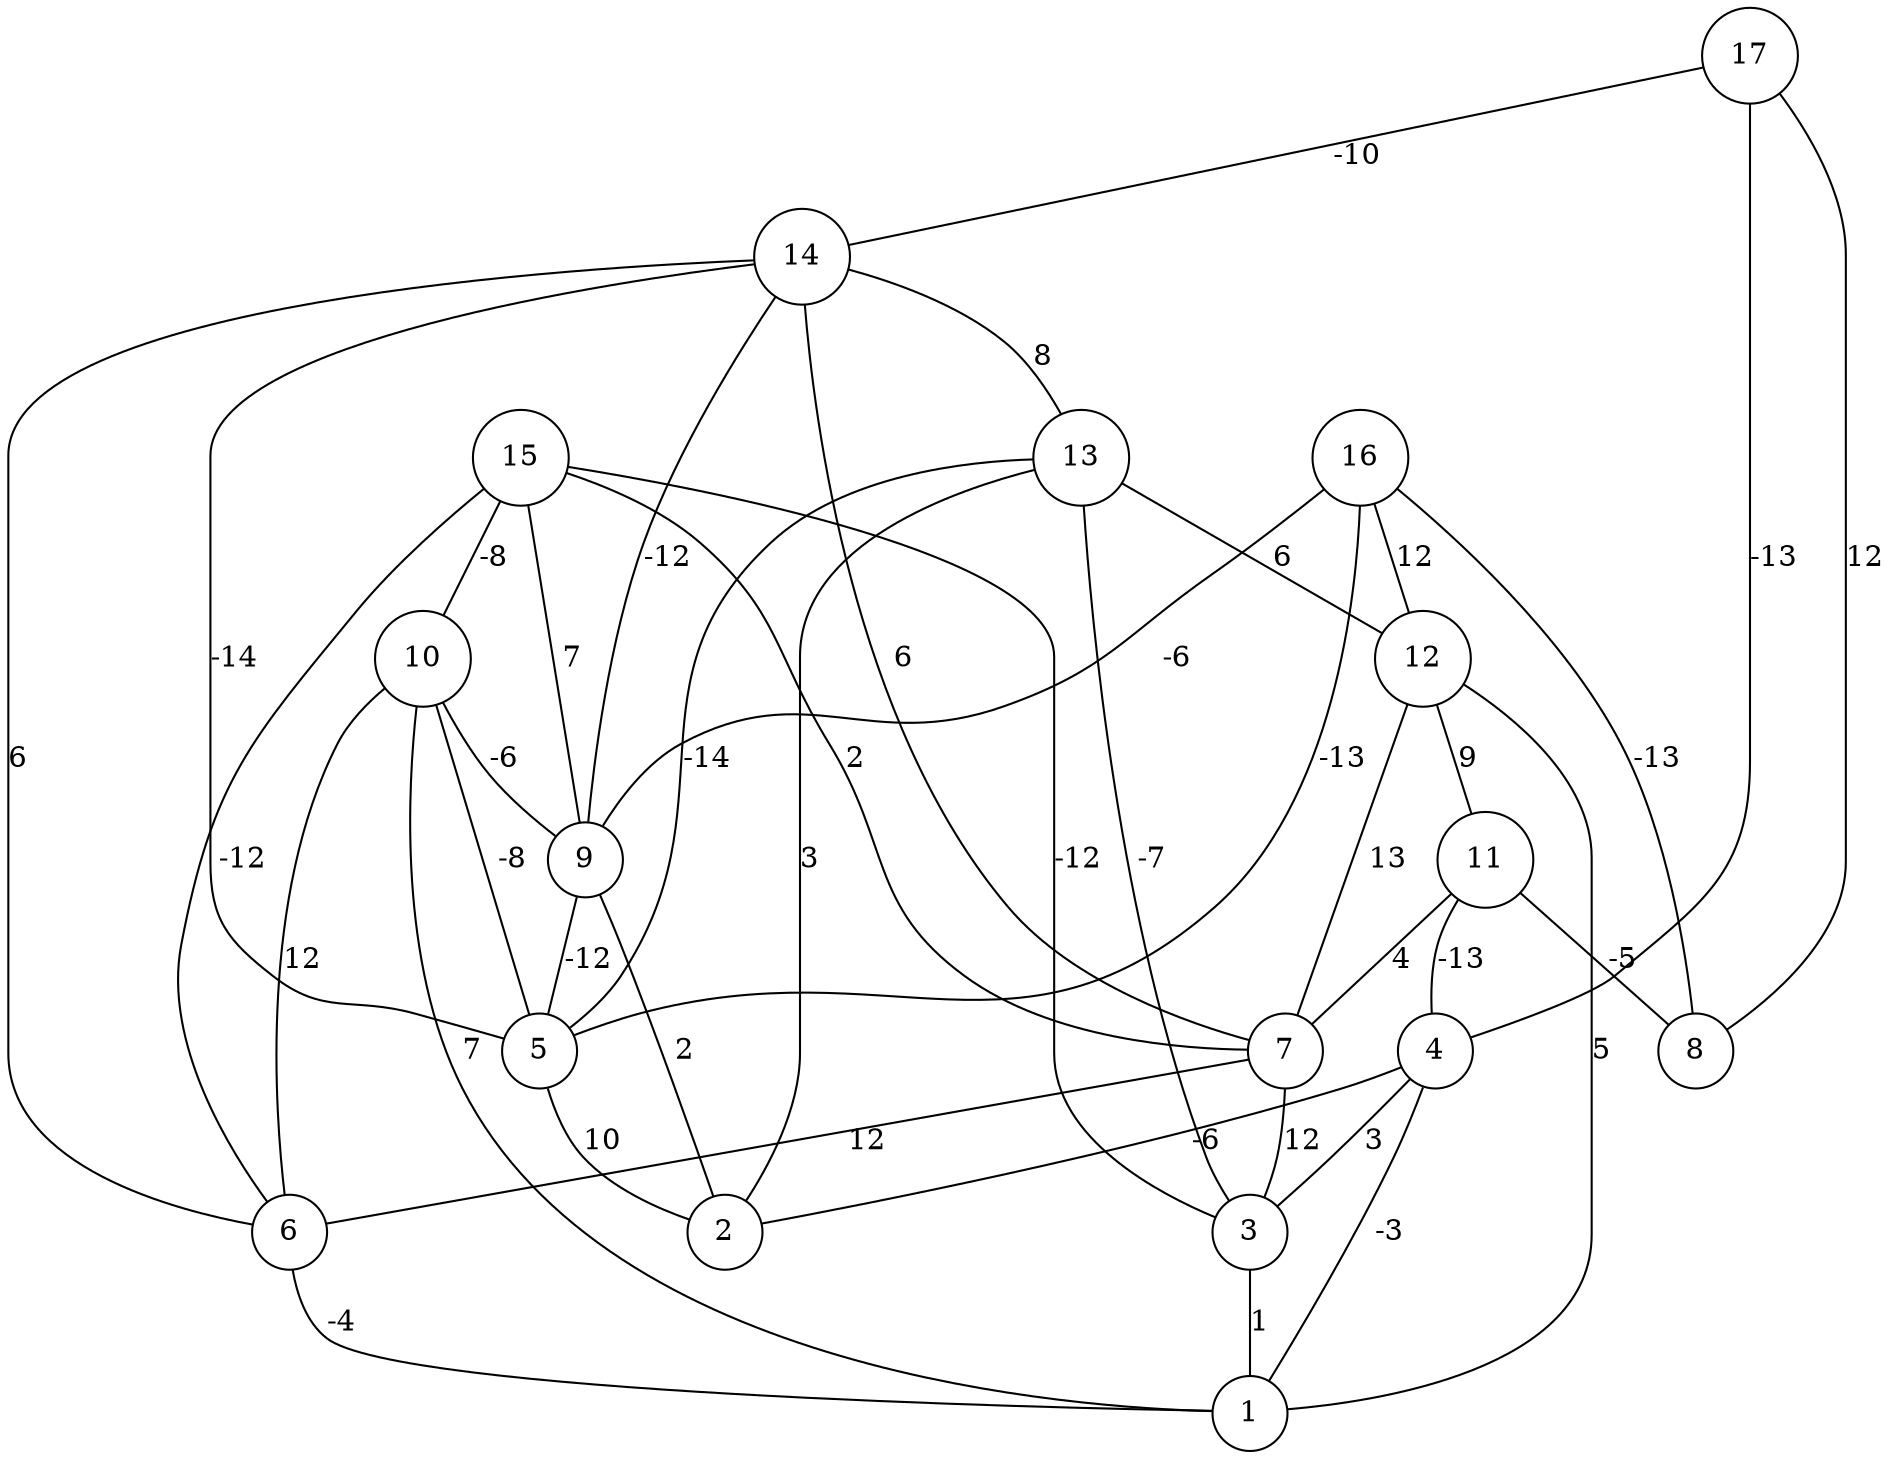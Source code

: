 graph { 
	 fontname="Helvetica,Arial,sans-serif" 
	 node [shape = circle]; 
	 17 -- 4 [label = "-13"];
	 17 -- 8 [label = "12"];
	 17 -- 14 [label = "-10"];
	 16 -- 5 [label = "-13"];
	 16 -- 8 [label = "-13"];
	 16 -- 9 [label = "-6"];
	 16 -- 12 [label = "12"];
	 15 -- 3 [label = "-12"];
	 15 -- 6 [label = "-12"];
	 15 -- 7 [label = "2"];
	 15 -- 9 [label = "7"];
	 15 -- 10 [label = "-8"];
	 14 -- 5 [label = "-14"];
	 14 -- 6 [label = "6"];
	 14 -- 7 [label = "6"];
	 14 -- 9 [label = "-12"];
	 14 -- 13 [label = "8"];
	 13 -- 2 [label = "3"];
	 13 -- 3 [label = "-7"];
	 13 -- 5 [label = "-14"];
	 13 -- 12 [label = "6"];
	 12 -- 1 [label = "5"];
	 12 -- 7 [label = "13"];
	 12 -- 11 [label = "9"];
	 11 -- 4 [label = "-13"];
	 11 -- 7 [label = "4"];
	 11 -- 8 [label = "-5"];
	 10 -- 1 [label = "7"];
	 10 -- 5 [label = "-8"];
	 10 -- 6 [label = "12"];
	 10 -- 9 [label = "-6"];
	 9 -- 2 [label = "2"];
	 9 -- 5 [label = "-12"];
	 7 -- 3 [label = "12"];
	 7 -- 6 [label = "12"];
	 6 -- 1 [label = "-4"];
	 5 -- 2 [label = "10"];
	 4 -- 1 [label = "-3"];
	 4 -- 2 [label = "-6"];
	 4 -- 3 [label = "3"];
	 3 -- 1 [label = "1"];
	 1;
	 2;
	 3;
	 4;
	 5;
	 6;
	 7;
	 8;
	 9;
	 10;
	 11;
	 12;
	 13;
	 14;
	 15;
	 16;
	 17;
}
